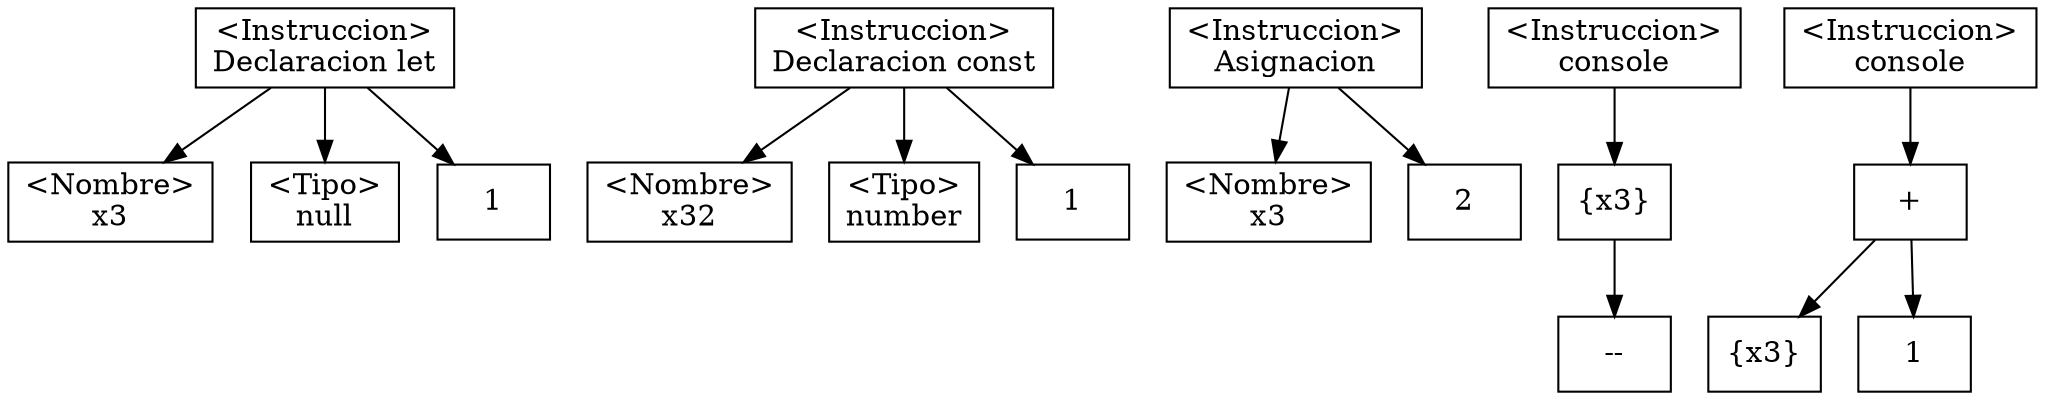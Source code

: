 digraph G {
node[shape=box];
        node_1_1_[label="\<Instruccion\>\nDeclaracion let"];
        node_1_1_1[label="\<Nombre\>\nx3"];
        node_1_1_2[label="\<Tipo\>\nnull"];
        node_1_1_->node_1_1_1
        node_1_1_->node_1_1_2
        node_1_1_->
        node_1_8_;
        node_1_8_[label="1"];
        node_2_1_[label="\<Instruccion\>\nDeclaracion const"];
        node_2_1_1[label="\<Nombre\>\nx32"];
        node_2_1_2[label="\<Tipo\>\nnumber"];
        node_2_1_->node_2_1_1
        node_2_1_->node_2_1_2
        node_2_1_->
        node_2_18_;
        node_2_18_[label="1"];
        node_3_1_[label="\<Instruccion\>\nAsignacion"];
        node_3_1_1[label="\<Nombre\>\nx3"];
        node_3_1_->node_3_1_1;
        node_3_1_->
        node_3_4_;
        node_3_4_[label="2"];
        
        node_5_1_[label="\<Instruccion\>\nconsole"];node_5_1_->
        /**/node_5_15_1;
        node_5_15_1[label="{x3}"];
        node_5_15_[label="--"];
        node_5_15_1->node_5_15_;
        
        node_6_1_[label="\<Instruccion\>\nconsole"];node_6_1_->
        node_6_15_;
        node_6_15_[label="+"];
        node_6_15_->
        node_6_13_;
        node_6_13_[label="{x3}"];
        
        node_6_15_->
        node_6_16_;
        node_6_16_[label="1"];
        
}